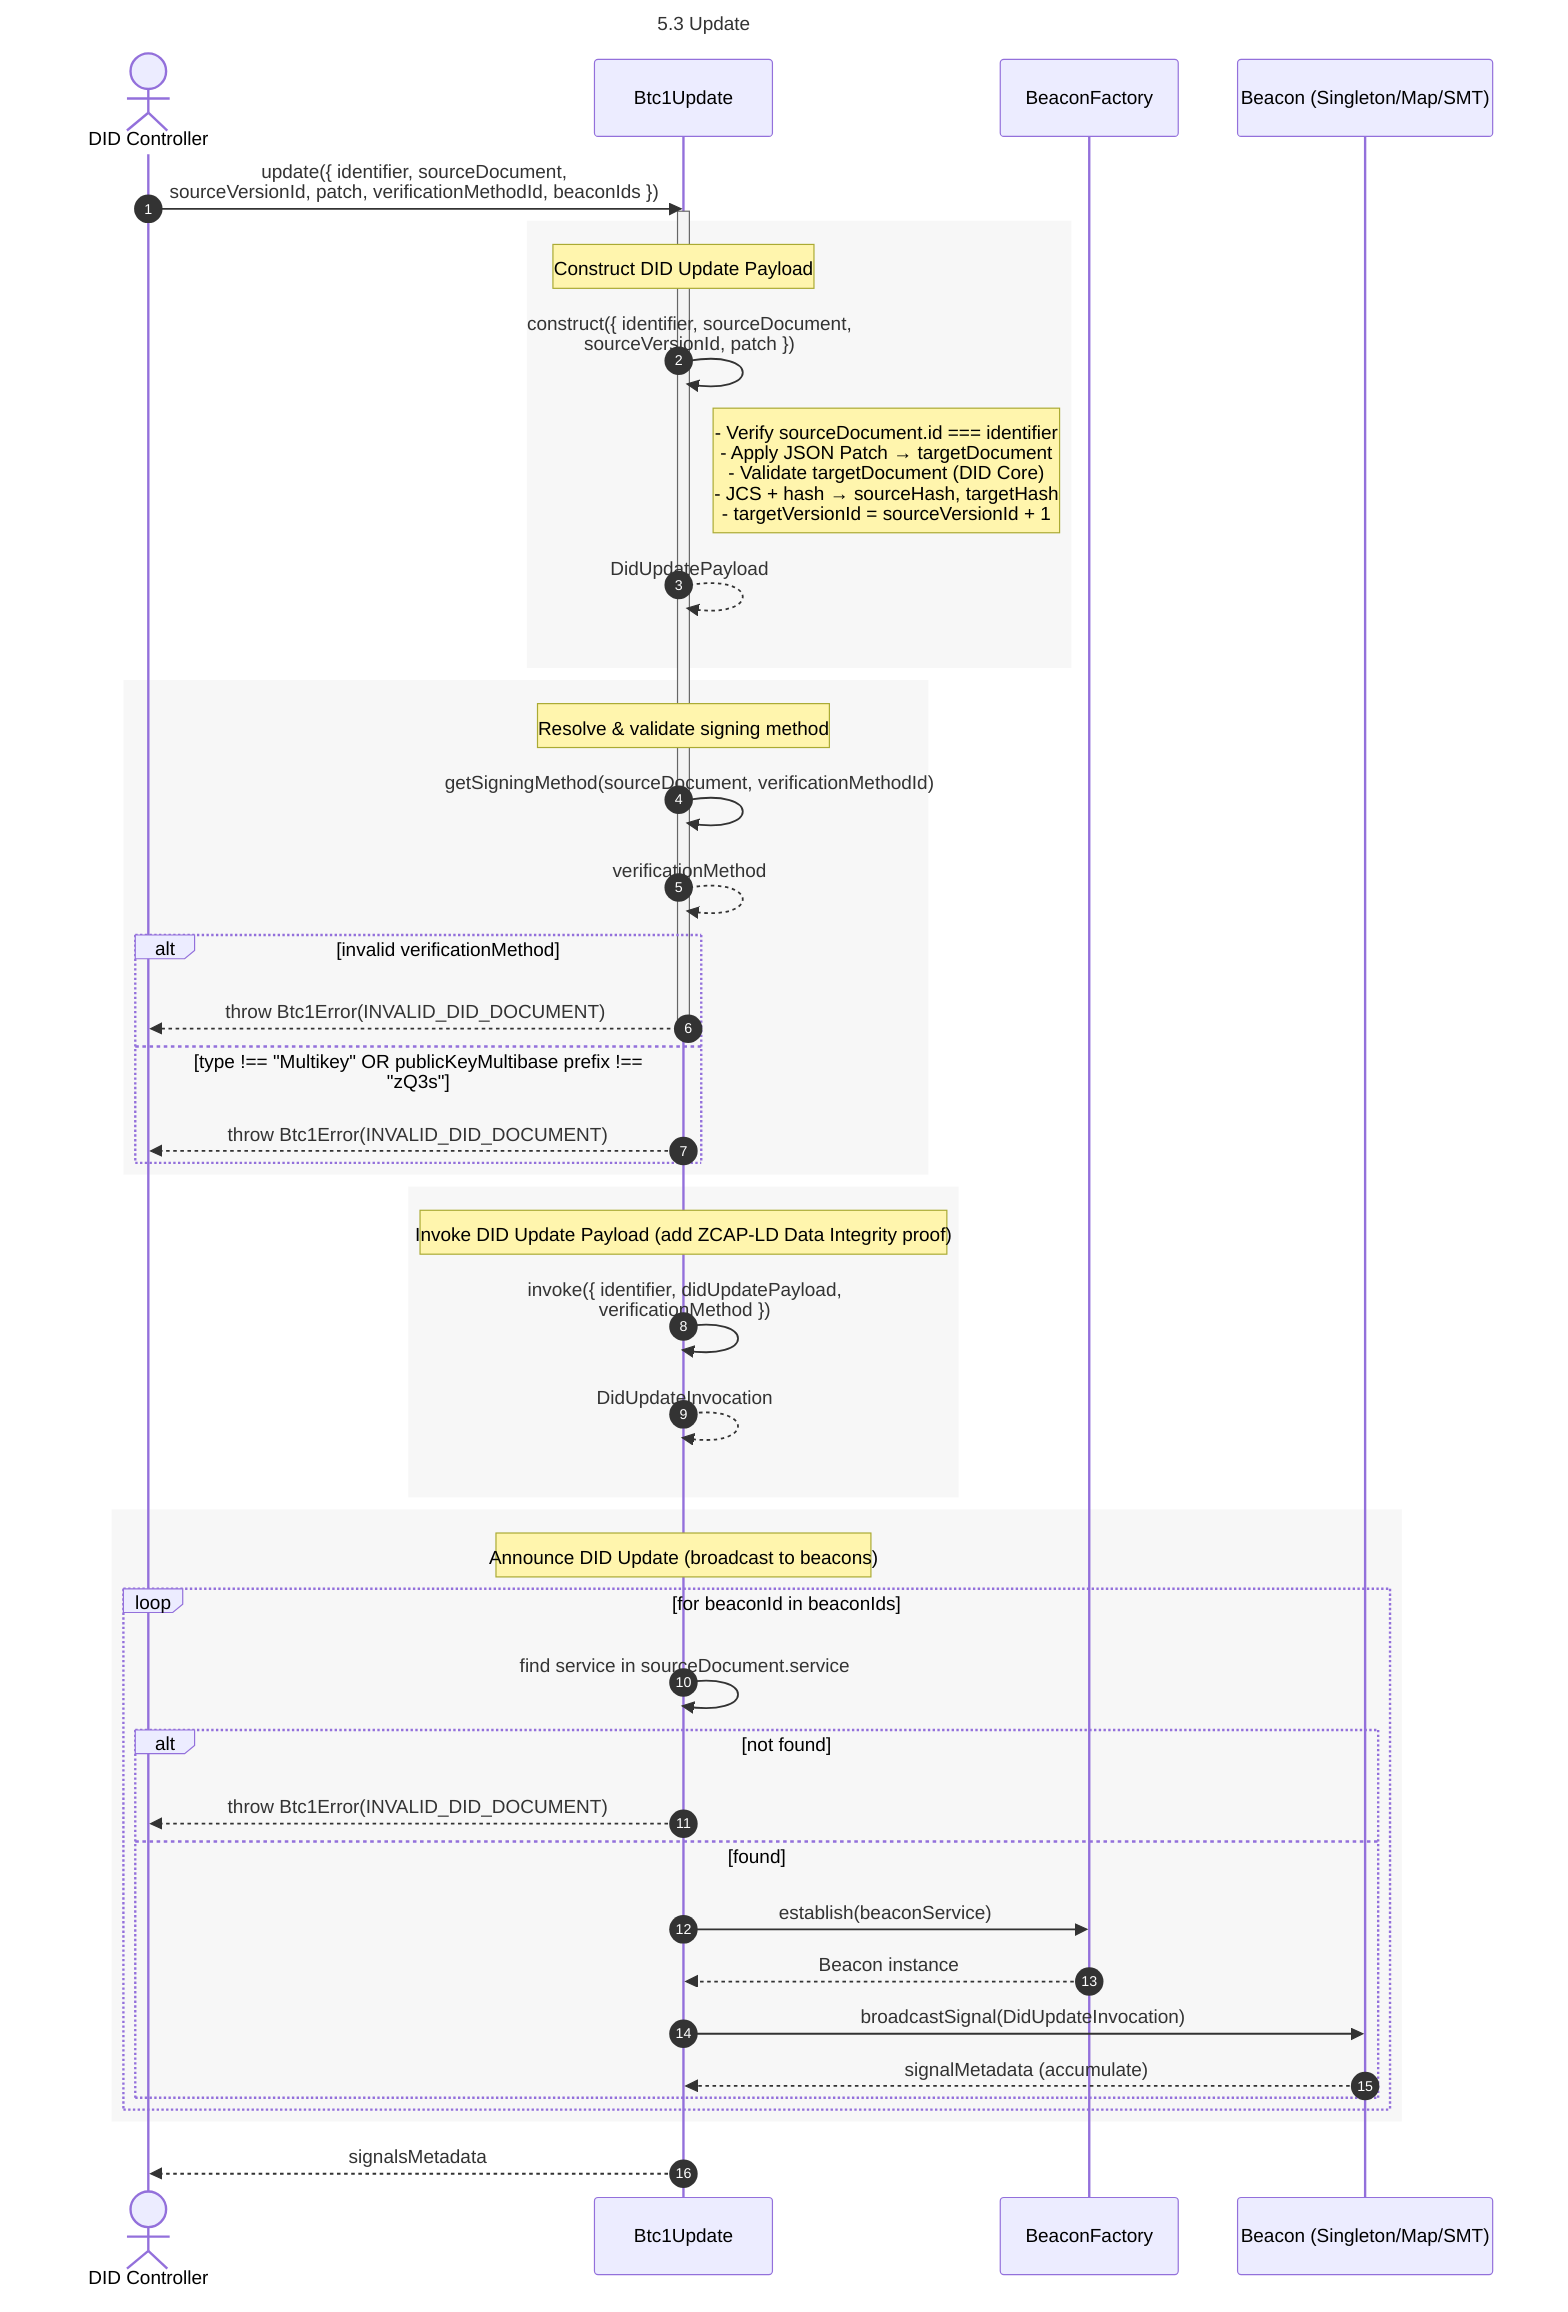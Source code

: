 sequenceDiagram
  title 5.3 Update
  autonumber

  actor Client as DID Controller
  participant Update as Btc1Update
  participant Factory as BeaconFactory
  participant Beacon as Beacon (Singleton/Map/SMT)

  Client->>Update: update({ identifier, sourceDocument,<br/>sourceVersionId, patch, verificationMethodId, beaconIds })
  activate Update

  %% ===== Construct DID Update Payload =====
  rect rgba(0,0,0,0.03)
    Note over Update: Construct DID Update Payload
    Update->>Update: construct({ identifier, sourceDocument,<br/>sourceVersionId, patch })
    Note right of Update: - Verify sourceDocument.id === identifier<br/>- Apply JSON Patch → targetDocument<br/>- Validate targetDocument (DID Core)<br/>- JCS + hash → sourceHash, targetHash<br/>- targetVersionId = sourceVersionId + 1
    Update-->>Update: DidUpdatePayload
  end

  %% ===== Resolve & validate signing method =====
  rect rgba(0,0,0,0.03)
    Note over Update: Resolve & validate signing method
    Update->>Update: getSigningMethod(sourceDocument, verificationMethodId)
    Update-->>Update: verificationMethod
    alt invalid verificationMethod
      Update-->>Client: throw Btc1Error(INVALID_DID_DOCUMENT)
      deactivate Update
    else type !== "Multikey" OR publicKeyMultibase prefix !== "zQ3s"
      Update-->>Client: throw Btc1Error(INVALID_DID_DOCUMENT)
    end
  end

  %% ===== Invoke DID Update Payload (add ZCAP-LD Data Integrity proof) =====
  rect rgba(0,0,0,0.03)
    Note over Update: Invoke DID Update Payload (add ZCAP-LD Data Integrity proof)
    Update->>Update: invoke({ identifier, didUpdatePayload,<br/>verificationMethod })
    Update-->>Update: DidUpdateInvocation
  end

  %% ===== Announce DID Update (broadcast to beacons) =====
  rect rgba(0,0,0,0.03)
    Note over Update: Announce DID Update (broadcast to beacons)
    loop for beaconId in beaconIds
      Update->>Update: find service in sourceDocument.service
      alt not found
        Update-->>Client: throw Btc1Error(INVALID_DID_DOCUMENT)
      else found
        Update->>Factory: establish(beaconService)
        Factory-->>Update: Beacon instance
        Update->>Beacon: broadcastSignal(DidUpdateInvocation)
        Beacon-->>Update: signalMetadata (accumulate)
      end
    end
  end

  Update-->>Client: signalsMetadata